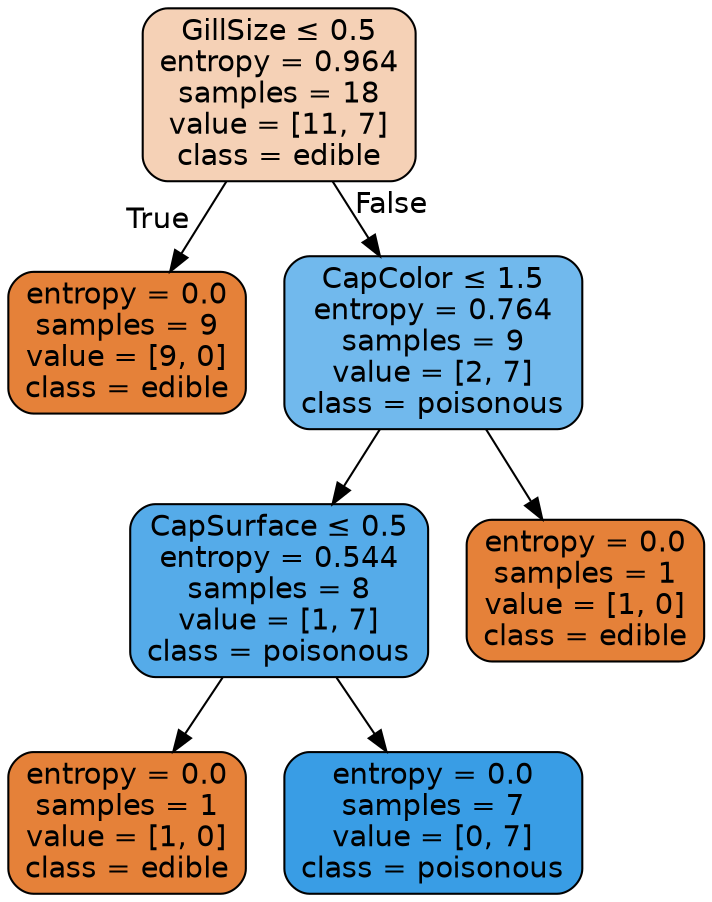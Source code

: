 digraph Tree {
node [shape=box, style="filled, rounded", color="black", fontname=helvetica] ;
edge [fontname=helvetica] ;
0 [label=<GillSize &le; 0.5<br/>entropy = 0.964<br/>samples = 18<br/>value = [11, 7]<br/>class = edible>, fillcolor="#e581395d"] ;
1 [label=<entropy = 0.0<br/>samples = 9<br/>value = [9, 0]<br/>class = edible>, fillcolor="#e58139ff"] ;
0 -> 1 [labeldistance=2.5, labelangle=45, headlabel="True"] ;
2 [label=<CapColor &le; 1.5<br/>entropy = 0.764<br/>samples = 9<br/>value = [2, 7]<br/>class = poisonous>, fillcolor="#399de5b6"] ;
0 -> 2 [labeldistance=2.5, labelangle=-45, headlabel="False"] ;
3 [label=<CapSurface &le; 0.5<br/>entropy = 0.544<br/>samples = 8<br/>value = [1, 7]<br/>class = poisonous>, fillcolor="#399de5db"] ;
2 -> 3 ;
4 [label=<entropy = 0.0<br/>samples = 1<br/>value = [1, 0]<br/>class = edible>, fillcolor="#e58139ff"] ;
3 -> 4 ;
5 [label=<entropy = 0.0<br/>samples = 7<br/>value = [0, 7]<br/>class = poisonous>, fillcolor="#399de5ff"] ;
3 -> 5 ;
6 [label=<entropy = 0.0<br/>samples = 1<br/>value = [1, 0]<br/>class = edible>, fillcolor="#e58139ff"] ;
2 -> 6 ;
}